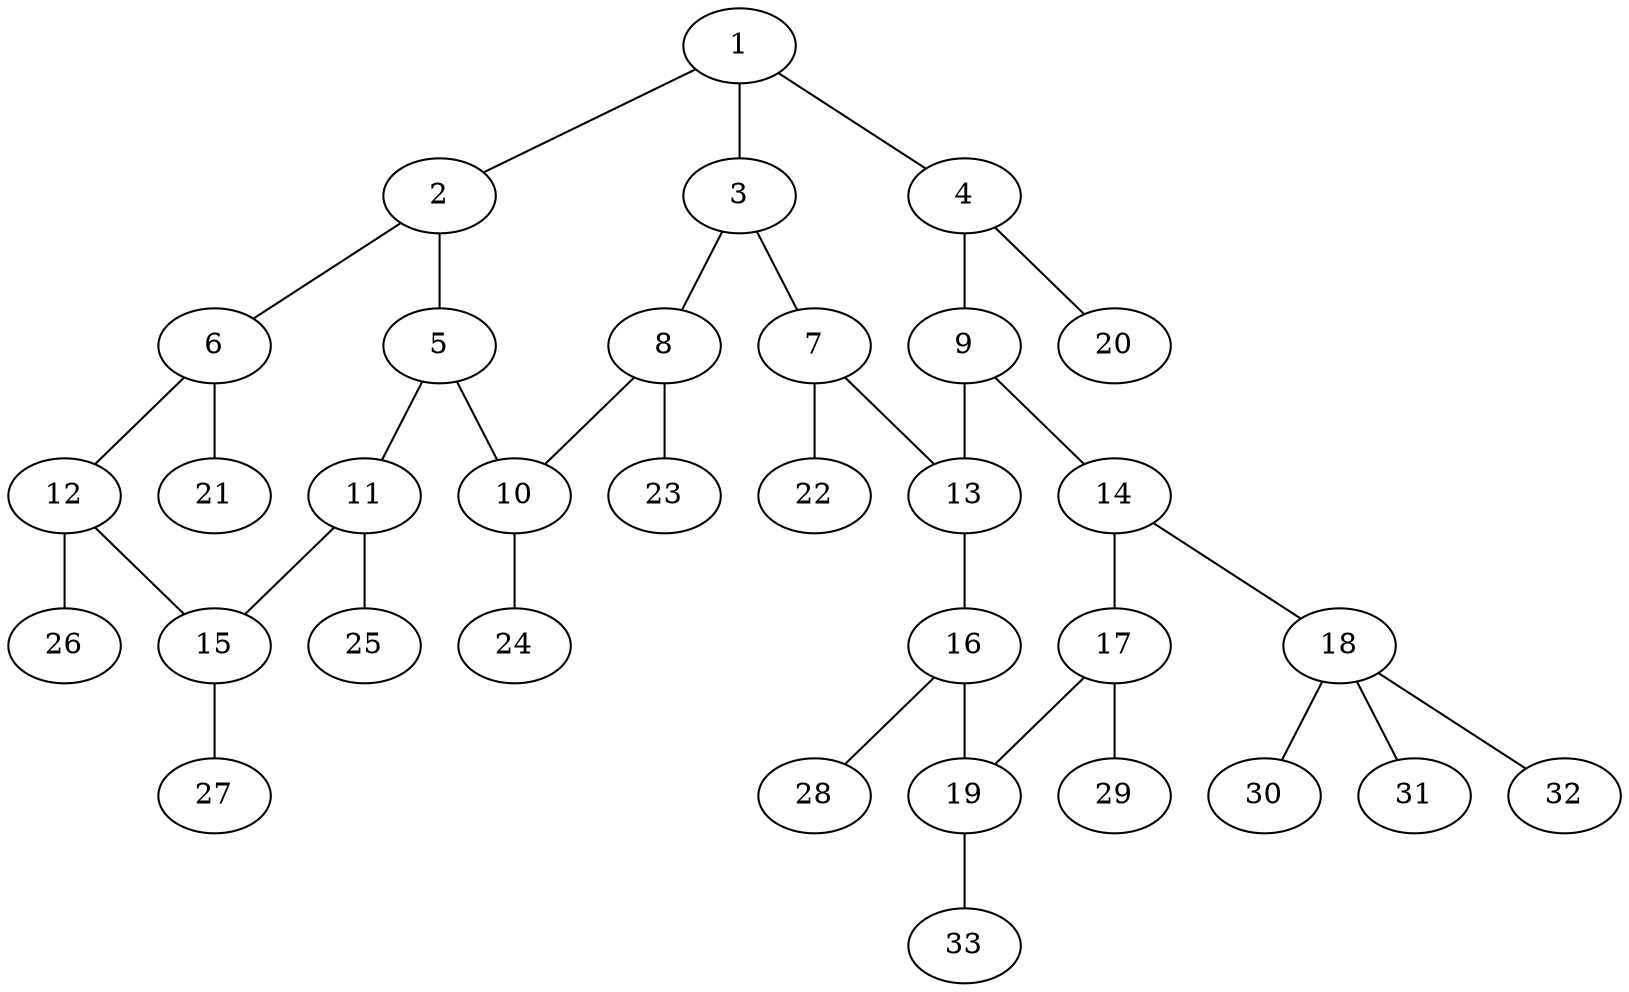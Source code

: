 graph molecule_531 {
	1	 [chem=C];
	2	 [chem=C];
	1 -- 2	 [valence=1];
	3	 [chem=C];
	1 -- 3	 [valence=1];
	4	 [chem=C];
	1 -- 4	 [valence=2];
	5	 [chem=C];
	2 -- 5	 [valence=2];
	6	 [chem=C];
	2 -- 6	 [valence=1];
	7	 [chem=C];
	3 -- 7	 [valence=2];
	8	 [chem=C];
	3 -- 8	 [valence=1];
	9	 [chem=C];
	4 -- 9	 [valence=1];
	20	 [chem=H];
	4 -- 20	 [valence=1];
	10	 [chem=C];
	5 -- 10	 [valence=1];
	11	 [chem=C];
	5 -- 11	 [valence=1];
	12	 [chem=C];
	6 -- 12	 [valence=2];
	21	 [chem=H];
	6 -- 21	 [valence=1];
	13	 [chem=C];
	7 -- 13	 [valence=1];
	22	 [chem=H];
	7 -- 22	 [valence=1];
	8 -- 10	 [valence=2];
	23	 [chem=H];
	8 -- 23	 [valence=1];
	9 -- 13	 [valence=2];
	14	 [chem=C];
	9 -- 14	 [valence=1];
	24	 [chem=H];
	10 -- 24	 [valence=1];
	15	 [chem=C];
	11 -- 15	 [valence=2];
	25	 [chem=H];
	11 -- 25	 [valence=1];
	12 -- 15	 [valence=1];
	26	 [chem=H];
	12 -- 26	 [valence=1];
	16	 [chem=C];
	13 -- 16	 [valence=1];
	17	 [chem=C];
	14 -- 17	 [valence=2];
	18	 [chem=C];
	14 -- 18	 [valence=1];
	27	 [chem=H];
	15 -- 27	 [valence=1];
	19	 [chem=C];
	16 -- 19	 [valence=2];
	28	 [chem=H];
	16 -- 28	 [valence=1];
	17 -- 19	 [valence=1];
	29	 [chem=H];
	17 -- 29	 [valence=1];
	30	 [chem=H];
	18 -- 30	 [valence=1];
	31	 [chem=H];
	18 -- 31	 [valence=1];
	32	 [chem=H];
	18 -- 32	 [valence=1];
	33	 [chem=H];
	19 -- 33	 [valence=1];
}
